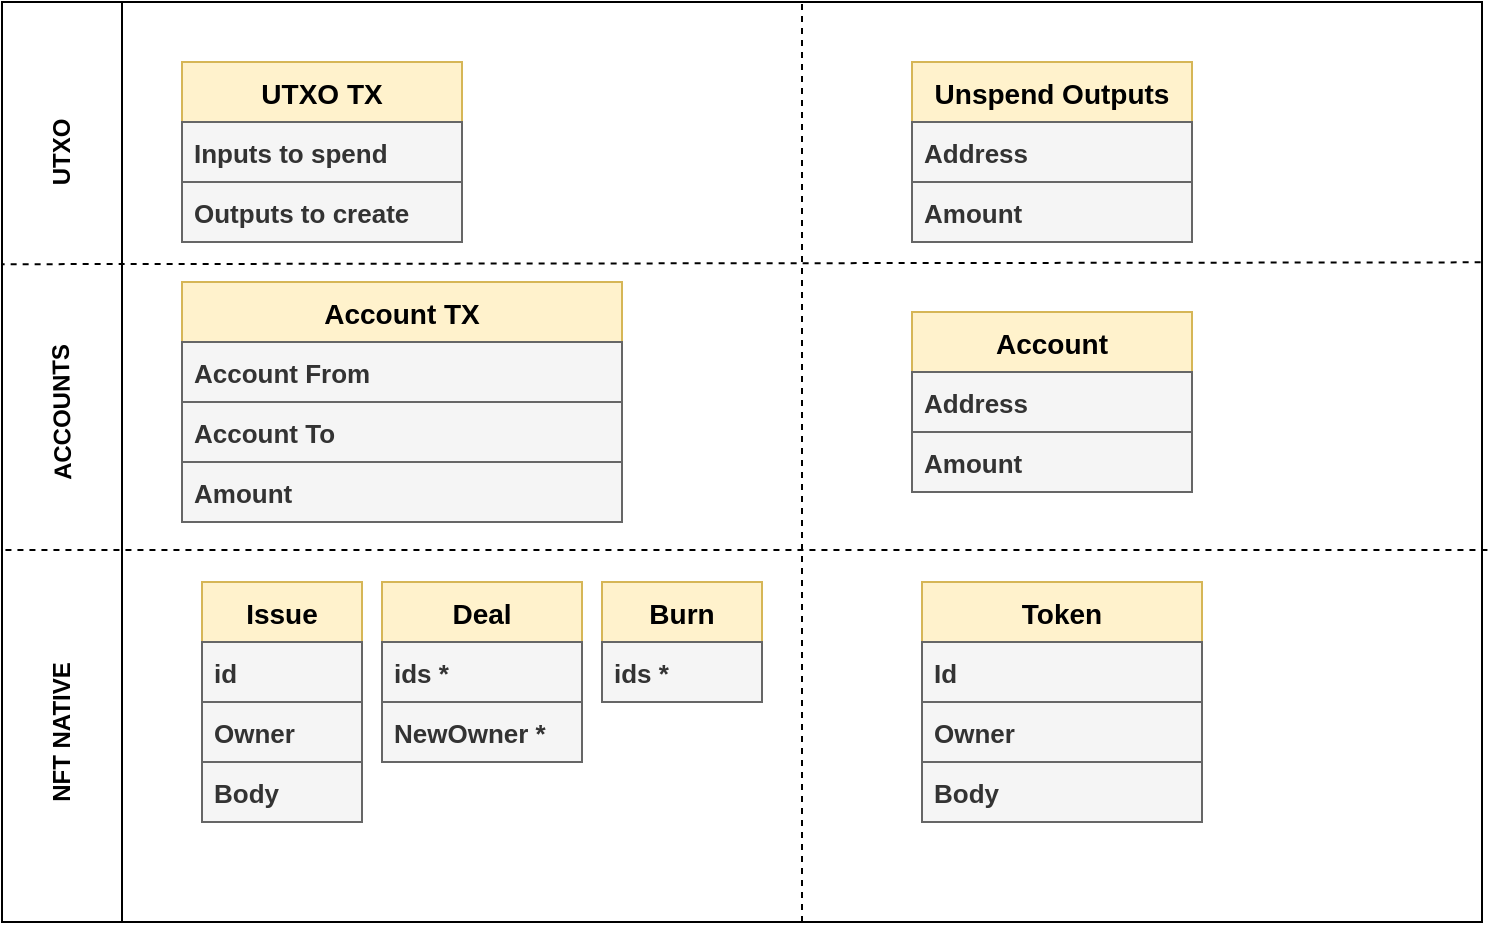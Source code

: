 <mxfile version="19.0.2" type="device"><diagram id="bkt0p-_7Gu58o2q8qRu0" name="Page-1"><mxGraphModel dx="1088" dy="-1189" grid="1" gridSize="10" guides="1" tooltips="1" connect="1" arrows="1" fold="1" page="1" pageScale="1" pageWidth="850" pageHeight="1100" math="0" shadow="0"><root><mxCell id="0"/><mxCell id="1" parent="0"/><mxCell id="Jt63Ha3ubf1JmsGVKi6i-35" value="" style="rounded=0;whiteSpace=wrap;html=1;" vertex="1" parent="1"><mxGeometry x="100" y="2230" width="680" height="460" as="geometry"/></mxCell><mxCell id="Jt63Ha3ubf1JmsGVKi6i-1" value="Token" style="swimlane;fontStyle=1;childLayout=stackLayout;horizontal=1;startSize=30;horizontalStack=0;resizeParent=1;resizeParentMax=0;resizeLast=0;collapsible=1;marginBottom=0;fontSize=14;strokeWidth=1;fillColor=#fff2cc;strokeColor=#d6b656;" vertex="1" parent="1"><mxGeometry x="500" y="2520" width="140" height="120" as="geometry"/></mxCell><mxCell id="Jt63Ha3ubf1JmsGVKi6i-2" value="Id" style="text;strokeColor=#666666;fillColor=#f5f5f5;align=left;verticalAlign=middle;spacingLeft=4;spacingRight=4;overflow=hidden;points=[[0,0.5],[1,0.5]];portConstraint=eastwest;rotatable=0;fontSize=13;fontStyle=1;fontColor=#333333;" vertex="1" parent="Jt63Ha3ubf1JmsGVKi6i-1"><mxGeometry y="30" width="140" height="30" as="geometry"/></mxCell><mxCell id="Jt63Ha3ubf1JmsGVKi6i-4" value="Owner" style="text;strokeColor=#666666;fillColor=#f5f5f5;align=left;verticalAlign=middle;spacingLeft=4;spacingRight=4;overflow=hidden;points=[[0,0.5],[1,0.5]];portConstraint=eastwest;rotatable=0;fontSize=13;fontColor=#333333;fontStyle=1" vertex="1" parent="Jt63Ha3ubf1JmsGVKi6i-1"><mxGeometry y="60" width="140" height="30" as="geometry"/></mxCell><mxCell id="Jt63Ha3ubf1JmsGVKi6i-5" value="Body" style="text;strokeColor=#666666;fillColor=#f5f5f5;align=left;verticalAlign=middle;spacingLeft=4;spacingRight=4;overflow=hidden;points=[[0,0.5],[1,0.5]];portConstraint=eastwest;rotatable=0;fontSize=13;fontColor=#333333;fontStyle=1" vertex="1" parent="Jt63Ha3ubf1JmsGVKi6i-1"><mxGeometry y="90" width="140" height="30" as="geometry"/></mxCell><mxCell id="Jt63Ha3ubf1JmsGVKi6i-6" value="Unspend Outputs" style="swimlane;fontStyle=1;childLayout=stackLayout;horizontal=1;startSize=30;horizontalStack=0;resizeParent=1;resizeParentMax=0;resizeLast=0;collapsible=1;marginBottom=0;fontSize=14;strokeWidth=1;fillColor=#fff2cc;strokeColor=#d6b656;" vertex="1" parent="1"><mxGeometry x="495" y="2260" width="140" height="90" as="geometry"/></mxCell><mxCell id="Jt63Ha3ubf1JmsGVKi6i-7" value="Address" style="text;strokeColor=#666666;fillColor=#f5f5f5;align=left;verticalAlign=middle;spacingLeft=4;spacingRight=4;overflow=hidden;points=[[0,0.5],[1,0.5]];portConstraint=eastwest;rotatable=0;fontSize=13;fontStyle=1;fontColor=#333333;" vertex="1" parent="Jt63Ha3ubf1JmsGVKi6i-6"><mxGeometry y="30" width="140" height="30" as="geometry"/></mxCell><mxCell id="Jt63Ha3ubf1JmsGVKi6i-8" value="Amount" style="text;strokeColor=#666666;fillColor=#f5f5f5;align=left;verticalAlign=middle;spacingLeft=4;spacingRight=4;overflow=hidden;points=[[0,0.5],[1,0.5]];portConstraint=eastwest;rotatable=0;fontSize=13;fontColor=#333333;fontStyle=1" vertex="1" parent="Jt63Ha3ubf1JmsGVKi6i-6"><mxGeometry y="60" width="140" height="30" as="geometry"/></mxCell><mxCell id="Jt63Ha3ubf1JmsGVKi6i-10" value="Account" style="swimlane;fontStyle=1;childLayout=stackLayout;horizontal=1;startSize=30;horizontalStack=0;resizeParent=1;resizeParentMax=0;resizeLast=0;collapsible=1;marginBottom=0;fontSize=14;strokeWidth=1;fillColor=#fff2cc;strokeColor=#d6b656;" vertex="1" parent="1"><mxGeometry x="495" y="2385" width="140" height="90" as="geometry"/></mxCell><mxCell id="Jt63Ha3ubf1JmsGVKi6i-11" value="Address" style="text;strokeColor=#666666;fillColor=#f5f5f5;align=left;verticalAlign=middle;spacingLeft=4;spacingRight=4;overflow=hidden;points=[[0,0.5],[1,0.5]];portConstraint=eastwest;rotatable=0;fontSize=13;fontStyle=1;fontColor=#333333;" vertex="1" parent="Jt63Ha3ubf1JmsGVKi6i-10"><mxGeometry y="30" width="140" height="30" as="geometry"/></mxCell><mxCell id="Jt63Ha3ubf1JmsGVKi6i-12" value="Amount" style="text;strokeColor=#666666;fillColor=#f5f5f5;align=left;verticalAlign=middle;spacingLeft=4;spacingRight=4;overflow=hidden;points=[[0,0.5],[1,0.5]];portConstraint=eastwest;rotatable=0;fontSize=13;fontColor=#333333;fontStyle=1" vertex="1" parent="Jt63Ha3ubf1JmsGVKi6i-10"><mxGeometry y="60" width="140" height="30" as="geometry"/></mxCell><mxCell id="Jt63Ha3ubf1JmsGVKi6i-13" value="UTXO TX" style="swimlane;fontStyle=1;childLayout=stackLayout;horizontal=1;startSize=30;horizontalStack=0;resizeParent=1;resizeParentMax=0;resizeLast=0;collapsible=1;marginBottom=0;fontSize=14;strokeWidth=1;fillColor=#fff2cc;strokeColor=#d6b656;" vertex="1" parent="1"><mxGeometry x="130" y="2260" width="140" height="90" as="geometry"/></mxCell><mxCell id="Jt63Ha3ubf1JmsGVKi6i-14" value="Inputs to spend" style="text;strokeColor=#666666;fillColor=#f5f5f5;align=left;verticalAlign=middle;spacingLeft=4;spacingRight=4;overflow=hidden;points=[[0,0.5],[1,0.5]];portConstraint=eastwest;rotatable=0;fontSize=13;fontStyle=1;fontColor=#333333;" vertex="1" parent="Jt63Ha3ubf1JmsGVKi6i-13"><mxGeometry y="30" width="140" height="30" as="geometry"/></mxCell><mxCell id="Jt63Ha3ubf1JmsGVKi6i-15" value="Outputs to create" style="text;strokeColor=#666666;fillColor=#f5f5f5;align=left;verticalAlign=middle;spacingLeft=4;spacingRight=4;overflow=hidden;points=[[0,0.5],[1,0.5]];portConstraint=eastwest;rotatable=0;fontSize=13;fontColor=#333333;fontStyle=1" vertex="1" parent="Jt63Ha3ubf1JmsGVKi6i-13"><mxGeometry y="60" width="140" height="30" as="geometry"/></mxCell><mxCell id="Jt63Ha3ubf1JmsGVKi6i-16" value="Account TX" style="swimlane;fontStyle=1;childLayout=stackLayout;horizontal=1;startSize=30;horizontalStack=0;resizeParent=1;resizeParentMax=0;resizeLast=0;collapsible=1;marginBottom=0;fontSize=14;strokeWidth=1;fillColor=#fff2cc;strokeColor=#d6b656;" vertex="1" parent="1"><mxGeometry x="130" y="2370" width="220" height="120" as="geometry"/></mxCell><mxCell id="Jt63Ha3ubf1JmsGVKi6i-17" value="Account From" style="text;strokeColor=#666666;fillColor=#f5f5f5;align=left;verticalAlign=middle;spacingLeft=4;spacingRight=4;overflow=hidden;points=[[0,0.5],[1,0.5]];portConstraint=eastwest;rotatable=0;fontSize=13;fontStyle=1;fontColor=#333333;" vertex="1" parent="Jt63Ha3ubf1JmsGVKi6i-16"><mxGeometry y="30" width="220" height="30" as="geometry"/></mxCell><mxCell id="Jt63Ha3ubf1JmsGVKi6i-22" value="Account To" style="text;strokeColor=#666666;fillColor=#f5f5f5;align=left;verticalAlign=middle;spacingLeft=4;spacingRight=4;overflow=hidden;points=[[0,0.5],[1,0.5]];portConstraint=eastwest;rotatable=0;fontSize=13;fontColor=#333333;fontStyle=1" vertex="1" parent="Jt63Ha3ubf1JmsGVKi6i-16"><mxGeometry y="60" width="220" height="30" as="geometry"/></mxCell><mxCell id="Jt63Ha3ubf1JmsGVKi6i-18" value="Amount" style="text;strokeColor=#666666;fillColor=#f5f5f5;align=left;verticalAlign=middle;spacingLeft=4;spacingRight=4;overflow=hidden;points=[[0,0.5],[1,0.5]];portConstraint=eastwest;rotatable=0;fontSize=13;fontColor=#333333;fontStyle=1" vertex="1" parent="Jt63Ha3ubf1JmsGVKi6i-16"><mxGeometry y="90" width="220" height="30" as="geometry"/></mxCell><mxCell id="Jt63Ha3ubf1JmsGVKi6i-19" value="" style="endArrow=none;dashed=1;html=1;rounded=0;entryX=0.5;entryY=0;entryDx=0;entryDy=0;exitX=0.5;exitY=1;exitDx=0;exitDy=0;" edge="1" parent="1" source="Jt63Ha3ubf1JmsGVKi6i-35" target="Jt63Ha3ubf1JmsGVKi6i-35"><mxGeometry width="50" height="50" relative="1" as="geometry"><mxPoint x="430" y="2670" as="sourcePoint"/><mxPoint x="430" y="2250" as="targetPoint"/></mxGeometry></mxCell><mxCell id="Jt63Ha3ubf1JmsGVKi6i-23" value="Issue" style="swimlane;fontStyle=1;childLayout=stackLayout;horizontal=1;startSize=30;horizontalStack=0;resizeParent=1;resizeParentMax=0;resizeLast=0;collapsible=1;marginBottom=0;fontSize=14;strokeWidth=1;fillColor=#fff2cc;strokeColor=#d6b656;" vertex="1" parent="1"><mxGeometry x="140" y="2520" width="80" height="120" as="geometry"/></mxCell><mxCell id="Jt63Ha3ubf1JmsGVKi6i-24" value="id" style="text;strokeColor=#666666;fillColor=#f5f5f5;align=left;verticalAlign=middle;spacingLeft=4;spacingRight=4;overflow=hidden;points=[[0,0.5],[1,0.5]];portConstraint=eastwest;rotatable=0;fontSize=13;fontStyle=1;fontColor=#333333;" vertex="1" parent="Jt63Ha3ubf1JmsGVKi6i-23"><mxGeometry y="30" width="80" height="30" as="geometry"/></mxCell><mxCell id="Jt63Ha3ubf1JmsGVKi6i-25" value="Owner" style="text;strokeColor=#666666;fillColor=#f5f5f5;align=left;verticalAlign=middle;spacingLeft=4;spacingRight=4;overflow=hidden;points=[[0,0.5],[1,0.5]];portConstraint=eastwest;rotatable=0;fontSize=13;fontColor=#333333;fontStyle=1" vertex="1" parent="Jt63Ha3ubf1JmsGVKi6i-23"><mxGeometry y="60" width="80" height="30" as="geometry"/></mxCell><mxCell id="Jt63Ha3ubf1JmsGVKi6i-26" value="Body" style="text;strokeColor=#666666;fillColor=#f5f5f5;align=left;verticalAlign=middle;spacingLeft=4;spacingRight=4;overflow=hidden;points=[[0,0.5],[1,0.5]];portConstraint=eastwest;rotatable=0;fontSize=13;fontColor=#333333;fontStyle=1" vertex="1" parent="Jt63Ha3ubf1JmsGVKi6i-23"><mxGeometry y="90" width="80" height="30" as="geometry"/></mxCell><mxCell id="Jt63Ha3ubf1JmsGVKi6i-27" value="Deal" style="swimlane;fontStyle=1;childLayout=stackLayout;horizontal=1;startSize=30;horizontalStack=0;resizeParent=1;resizeParentMax=0;resizeLast=0;collapsible=1;marginBottom=0;fontSize=14;strokeWidth=1;fillColor=#fff2cc;strokeColor=#d6b656;" vertex="1" parent="1"><mxGeometry x="230" y="2520" width="100" height="90" as="geometry"/></mxCell><mxCell id="Jt63Ha3ubf1JmsGVKi6i-28" value="ids *" style="text;strokeColor=#666666;fillColor=#f5f5f5;align=left;verticalAlign=middle;spacingLeft=4;spacingRight=4;overflow=hidden;points=[[0,0.5],[1,0.5]];portConstraint=eastwest;rotatable=0;fontSize=13;fontStyle=1;fontColor=#333333;" vertex="1" parent="Jt63Ha3ubf1JmsGVKi6i-27"><mxGeometry y="30" width="100" height="30" as="geometry"/></mxCell><mxCell id="Jt63Ha3ubf1JmsGVKi6i-29" value="NewOwner *" style="text;strokeColor=#666666;fillColor=#f5f5f5;align=left;verticalAlign=middle;spacingLeft=4;spacingRight=4;overflow=hidden;points=[[0,0.5],[1,0.5]];portConstraint=eastwest;rotatable=0;fontSize=13;fontColor=#333333;fontStyle=1" vertex="1" parent="Jt63Ha3ubf1JmsGVKi6i-27"><mxGeometry y="60" width="100" height="30" as="geometry"/></mxCell><mxCell id="Jt63Ha3ubf1JmsGVKi6i-31" value="Burn" style="swimlane;fontStyle=1;childLayout=stackLayout;horizontal=1;startSize=30;horizontalStack=0;resizeParent=1;resizeParentMax=0;resizeLast=0;collapsible=1;marginBottom=0;fontSize=14;strokeWidth=1;fillColor=#fff2cc;strokeColor=#d6b656;" vertex="1" parent="1"><mxGeometry x="340" y="2520" width="80" height="60" as="geometry"/></mxCell><mxCell id="Jt63Ha3ubf1JmsGVKi6i-32" value="ids *" style="text;strokeColor=#666666;fillColor=#f5f5f5;align=left;verticalAlign=middle;spacingLeft=4;spacingRight=4;overflow=hidden;points=[[0,0.5],[1,0.5]];portConstraint=eastwest;rotatable=0;fontSize=13;fontStyle=1;fontColor=#333333;" vertex="1" parent="Jt63Ha3ubf1JmsGVKi6i-31"><mxGeometry y="30" width="80" height="30" as="geometry"/></mxCell><mxCell id="Jt63Ha3ubf1JmsGVKi6i-39" value="" style="rounded=0;whiteSpace=wrap;html=1;" vertex="1" parent="1"><mxGeometry x="40" y="2230" width="60" height="460" as="geometry"/></mxCell><mxCell id="Jt63Ha3ubf1JmsGVKi6i-36" value="&lt;b&gt;UTXO&lt;/b&gt;" style="text;html=1;strokeColor=none;fillColor=none;align=center;verticalAlign=middle;whiteSpace=wrap;rounded=0;rotation=-90;" vertex="1" parent="1"><mxGeometry x="40" y="2290" width="60" height="30" as="geometry"/></mxCell><mxCell id="Jt63Ha3ubf1JmsGVKi6i-37" value="&lt;b&gt;ACCOUNTS&lt;/b&gt;" style="text;html=1;strokeColor=none;fillColor=none;align=center;verticalAlign=middle;whiteSpace=wrap;rounded=0;rotation=-91;" vertex="1" parent="1"><mxGeometry x="40" y="2420" width="60" height="30" as="geometry"/></mxCell><mxCell id="Jt63Ha3ubf1JmsGVKi6i-38" value="&lt;b&gt;NFT NATIVE&lt;/b&gt;" style="text;html=1;strokeColor=none;fillColor=none;align=center;verticalAlign=middle;whiteSpace=wrap;rounded=0;rotation=-90;" vertex="1" parent="1"><mxGeometry x="10" y="2580" width="120" height="30" as="geometry"/></mxCell><mxCell id="Jt63Ha3ubf1JmsGVKi6i-20" value="" style="endArrow=none;dashed=1;html=1;rounded=0;entryX=0;entryY=0.285;entryDx=0;entryDy=0;entryPerimeter=0;exitX=0.999;exitY=0.267;exitDx=0;exitDy=0;exitPerimeter=0;" edge="1" parent="1" target="Jt63Ha3ubf1JmsGVKi6i-39"><mxGeometry width="50" height="50" relative="1" as="geometry"><mxPoint x="779.32" y="2360.17" as="sourcePoint"/><mxPoint x="102.04" y="2362.21" as="targetPoint"/></mxGeometry></mxCell><mxCell id="Jt63Ha3ubf1JmsGVKi6i-21" value="" style="endArrow=none;dashed=1;html=1;rounded=0;exitX=1.004;exitY=0.549;exitDx=0;exitDy=0;exitPerimeter=0;" edge="1" parent="1"><mxGeometry width="50" height="50" relative="1" as="geometry"><mxPoint x="782.72" y="2503.99" as="sourcePoint"/><mxPoint x="40" y="2504" as="targetPoint"/></mxGeometry></mxCell></root></mxGraphModel></diagram></mxfile>